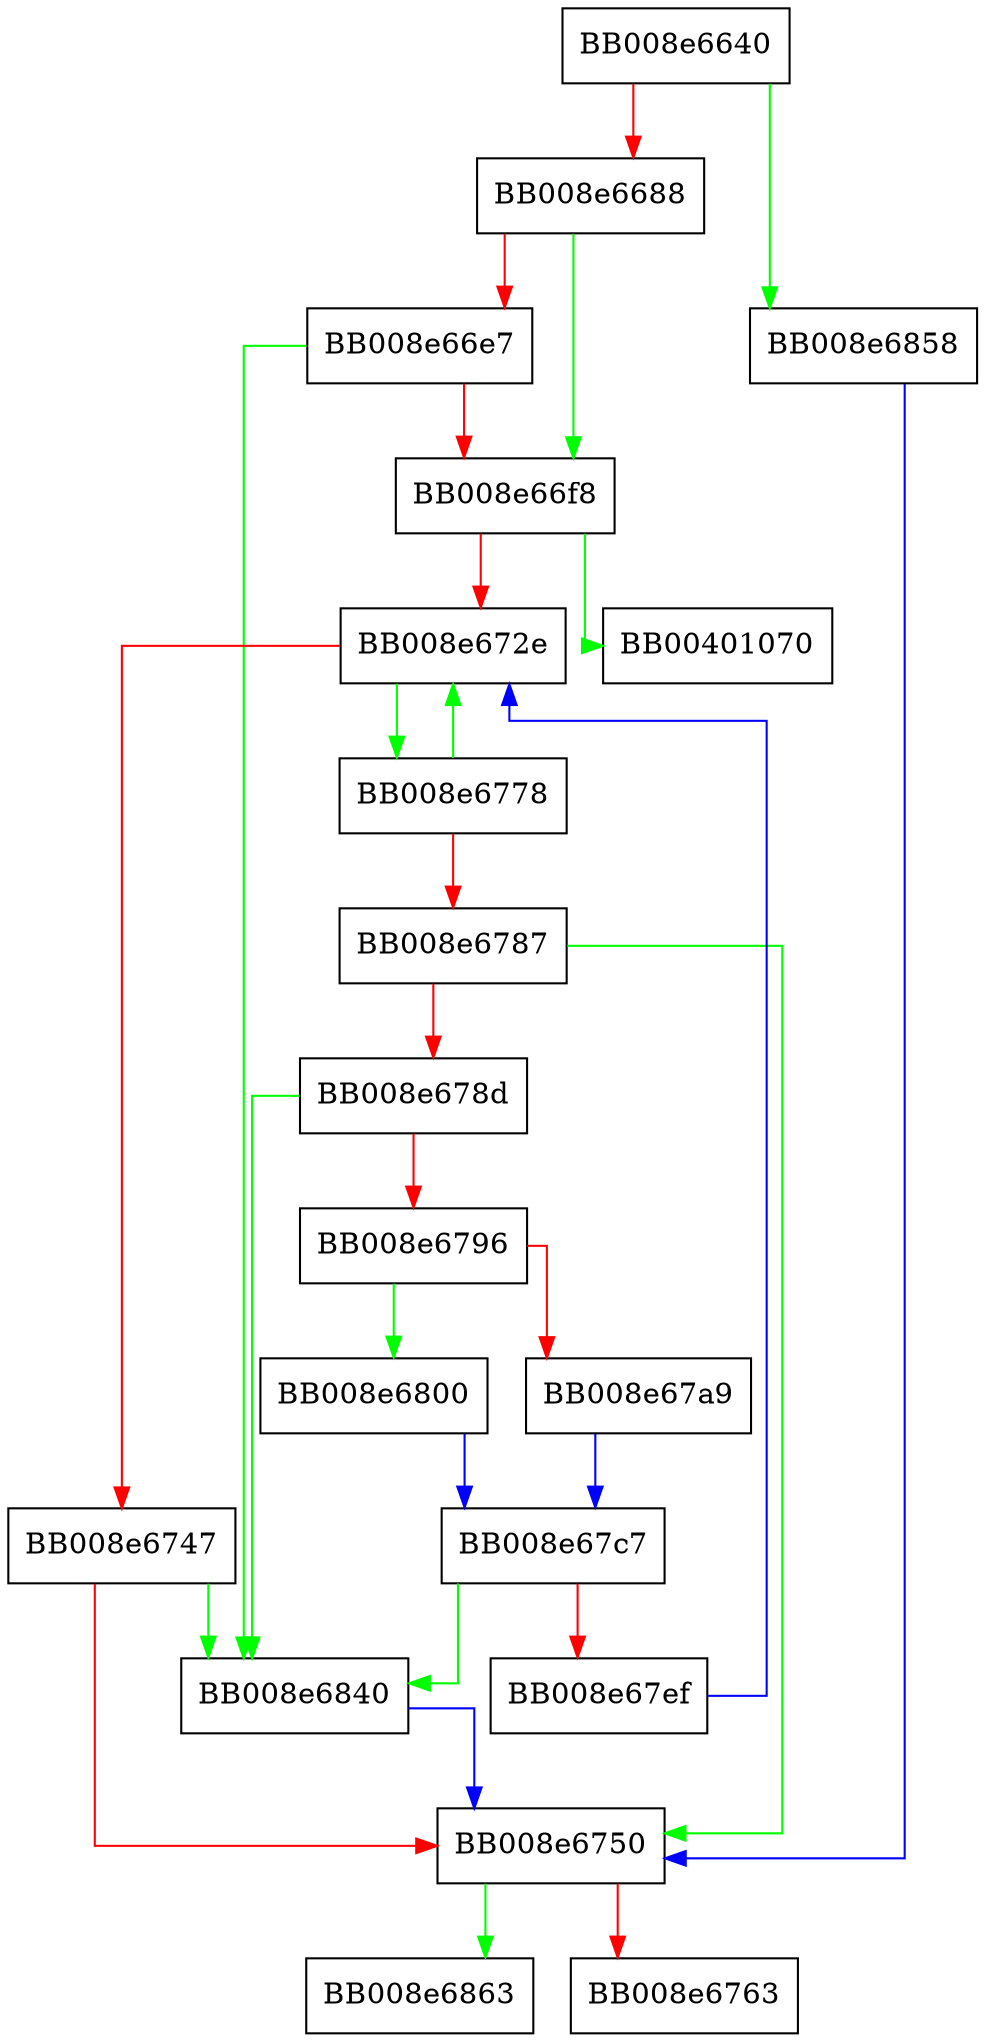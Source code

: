 digraph open_socket {
  node [shape="box"];
  graph [splines=ortho];
  BB008e6640 -> BB008e6858 [color="green"];
  BB008e6640 -> BB008e6688 [color="red"];
  BB008e6688 -> BB008e66f8 [color="green"];
  BB008e6688 -> BB008e66e7 [color="red"];
  BB008e66e7 -> BB008e6840 [color="green"];
  BB008e66e7 -> BB008e66f8 [color="red"];
  BB008e66f8 -> BB00401070 [color="green"];
  BB008e66f8 -> BB008e672e [color="red"];
  BB008e672e -> BB008e6778 [color="green"];
  BB008e672e -> BB008e6747 [color="red"];
  BB008e6747 -> BB008e6840 [color="green"];
  BB008e6747 -> BB008e6750 [color="red"];
  BB008e6750 -> BB008e6863 [color="green"];
  BB008e6750 -> BB008e6763 [color="red"];
  BB008e6778 -> BB008e672e [color="green"];
  BB008e6778 -> BB008e6787 [color="red"];
  BB008e6787 -> BB008e6750 [color="green"];
  BB008e6787 -> BB008e678d [color="red"];
  BB008e678d -> BB008e6840 [color="green"];
  BB008e678d -> BB008e6796 [color="red"];
  BB008e6796 -> BB008e6800 [color="green"];
  BB008e6796 -> BB008e67a9 [color="red"];
  BB008e67a9 -> BB008e67c7 [color="blue"];
  BB008e67c7 -> BB008e6840 [color="green"];
  BB008e67c7 -> BB008e67ef [color="red"];
  BB008e67ef -> BB008e672e [color="blue"];
  BB008e6800 -> BB008e67c7 [color="blue"];
  BB008e6840 -> BB008e6750 [color="blue"];
  BB008e6858 -> BB008e6750 [color="blue"];
}